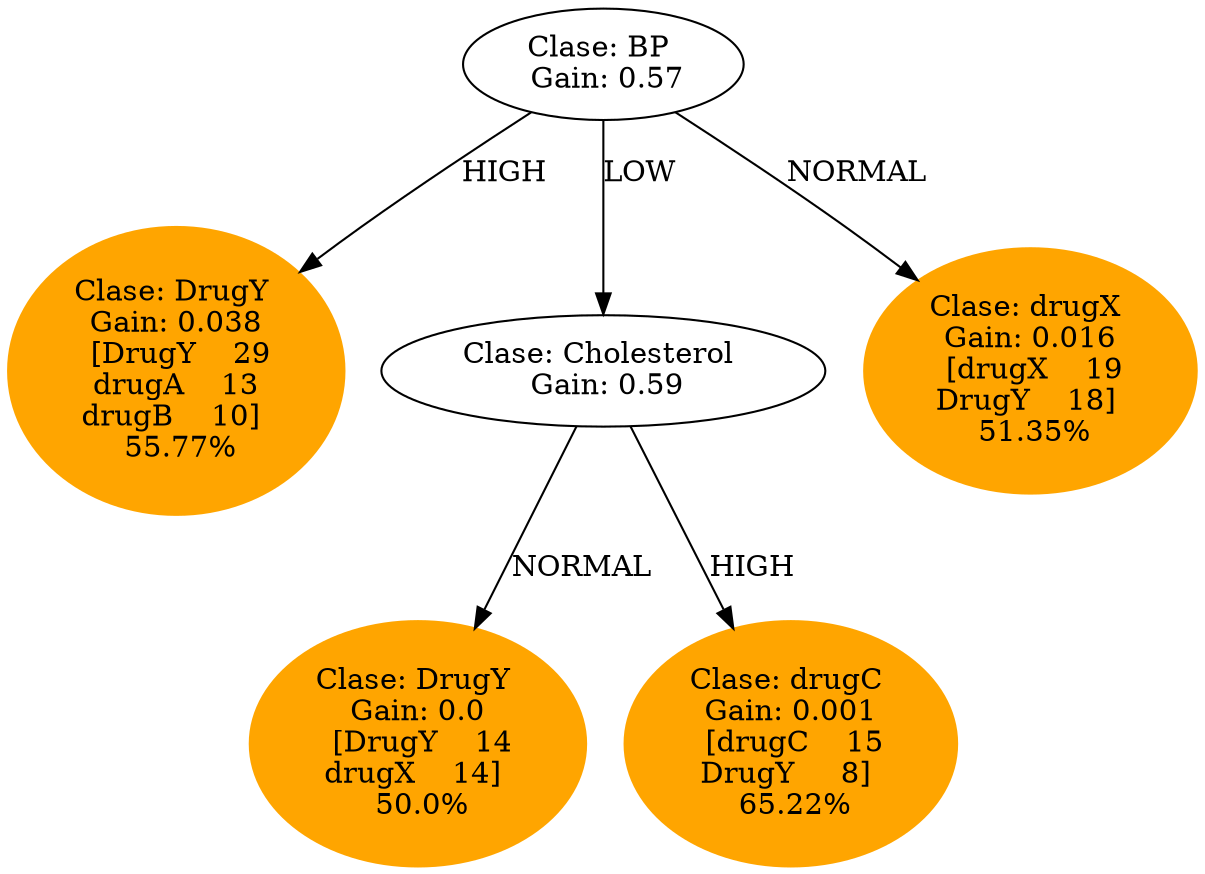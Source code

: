 digraph {
	0 [label="Clase: BP 
 Gain: 0.57"]
	1 [label="Clase: DrugY 
 Gain: 0.038 
 [DrugY    29
drugA    13
drugB    10] 
 55.77%" color=orange style=filled]
	0 -> 1 [label=HIGH splines=line]
	2 [label="Clase: Cholesterol 
 Gain: 0.59"]
	0 -> 2 [label=LOW splines=line]
	3 [label="Clase: DrugY 
 Gain: 0.0 
 [DrugY    14
drugX    14] 
 50.0%" color=orange style=filled]
	2 -> 3 [label=NORMAL splines=line]
	4 [label="Clase: drugC 
 Gain: 0.001 
 [drugC    15
DrugY     8] 
 65.22%" color=orange style=filled]
	2 -> 4 [label=HIGH splines=line]
	5 [label="Clase: drugX 
 Gain: 0.016 
 [drugX    19
DrugY    18] 
 51.35%" color=orange style=filled]
	0 -> 5 [label=NORMAL splines=line]
}
